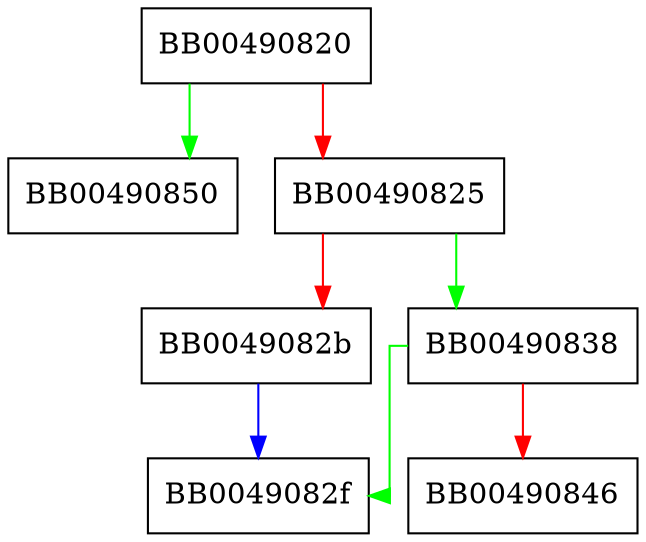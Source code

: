 digraph SSL_want {
  node [shape="box"];
  graph [splines=ortho];
  BB00490820 -> BB00490850 [color="green"];
  BB00490820 -> BB00490825 [color="red"];
  BB00490825 -> BB00490838 [color="green"];
  BB00490825 -> BB0049082b [color="red"];
  BB0049082b -> BB0049082f [color="blue"];
  BB00490838 -> BB0049082f [color="green"];
  BB00490838 -> BB00490846 [color="red"];
}